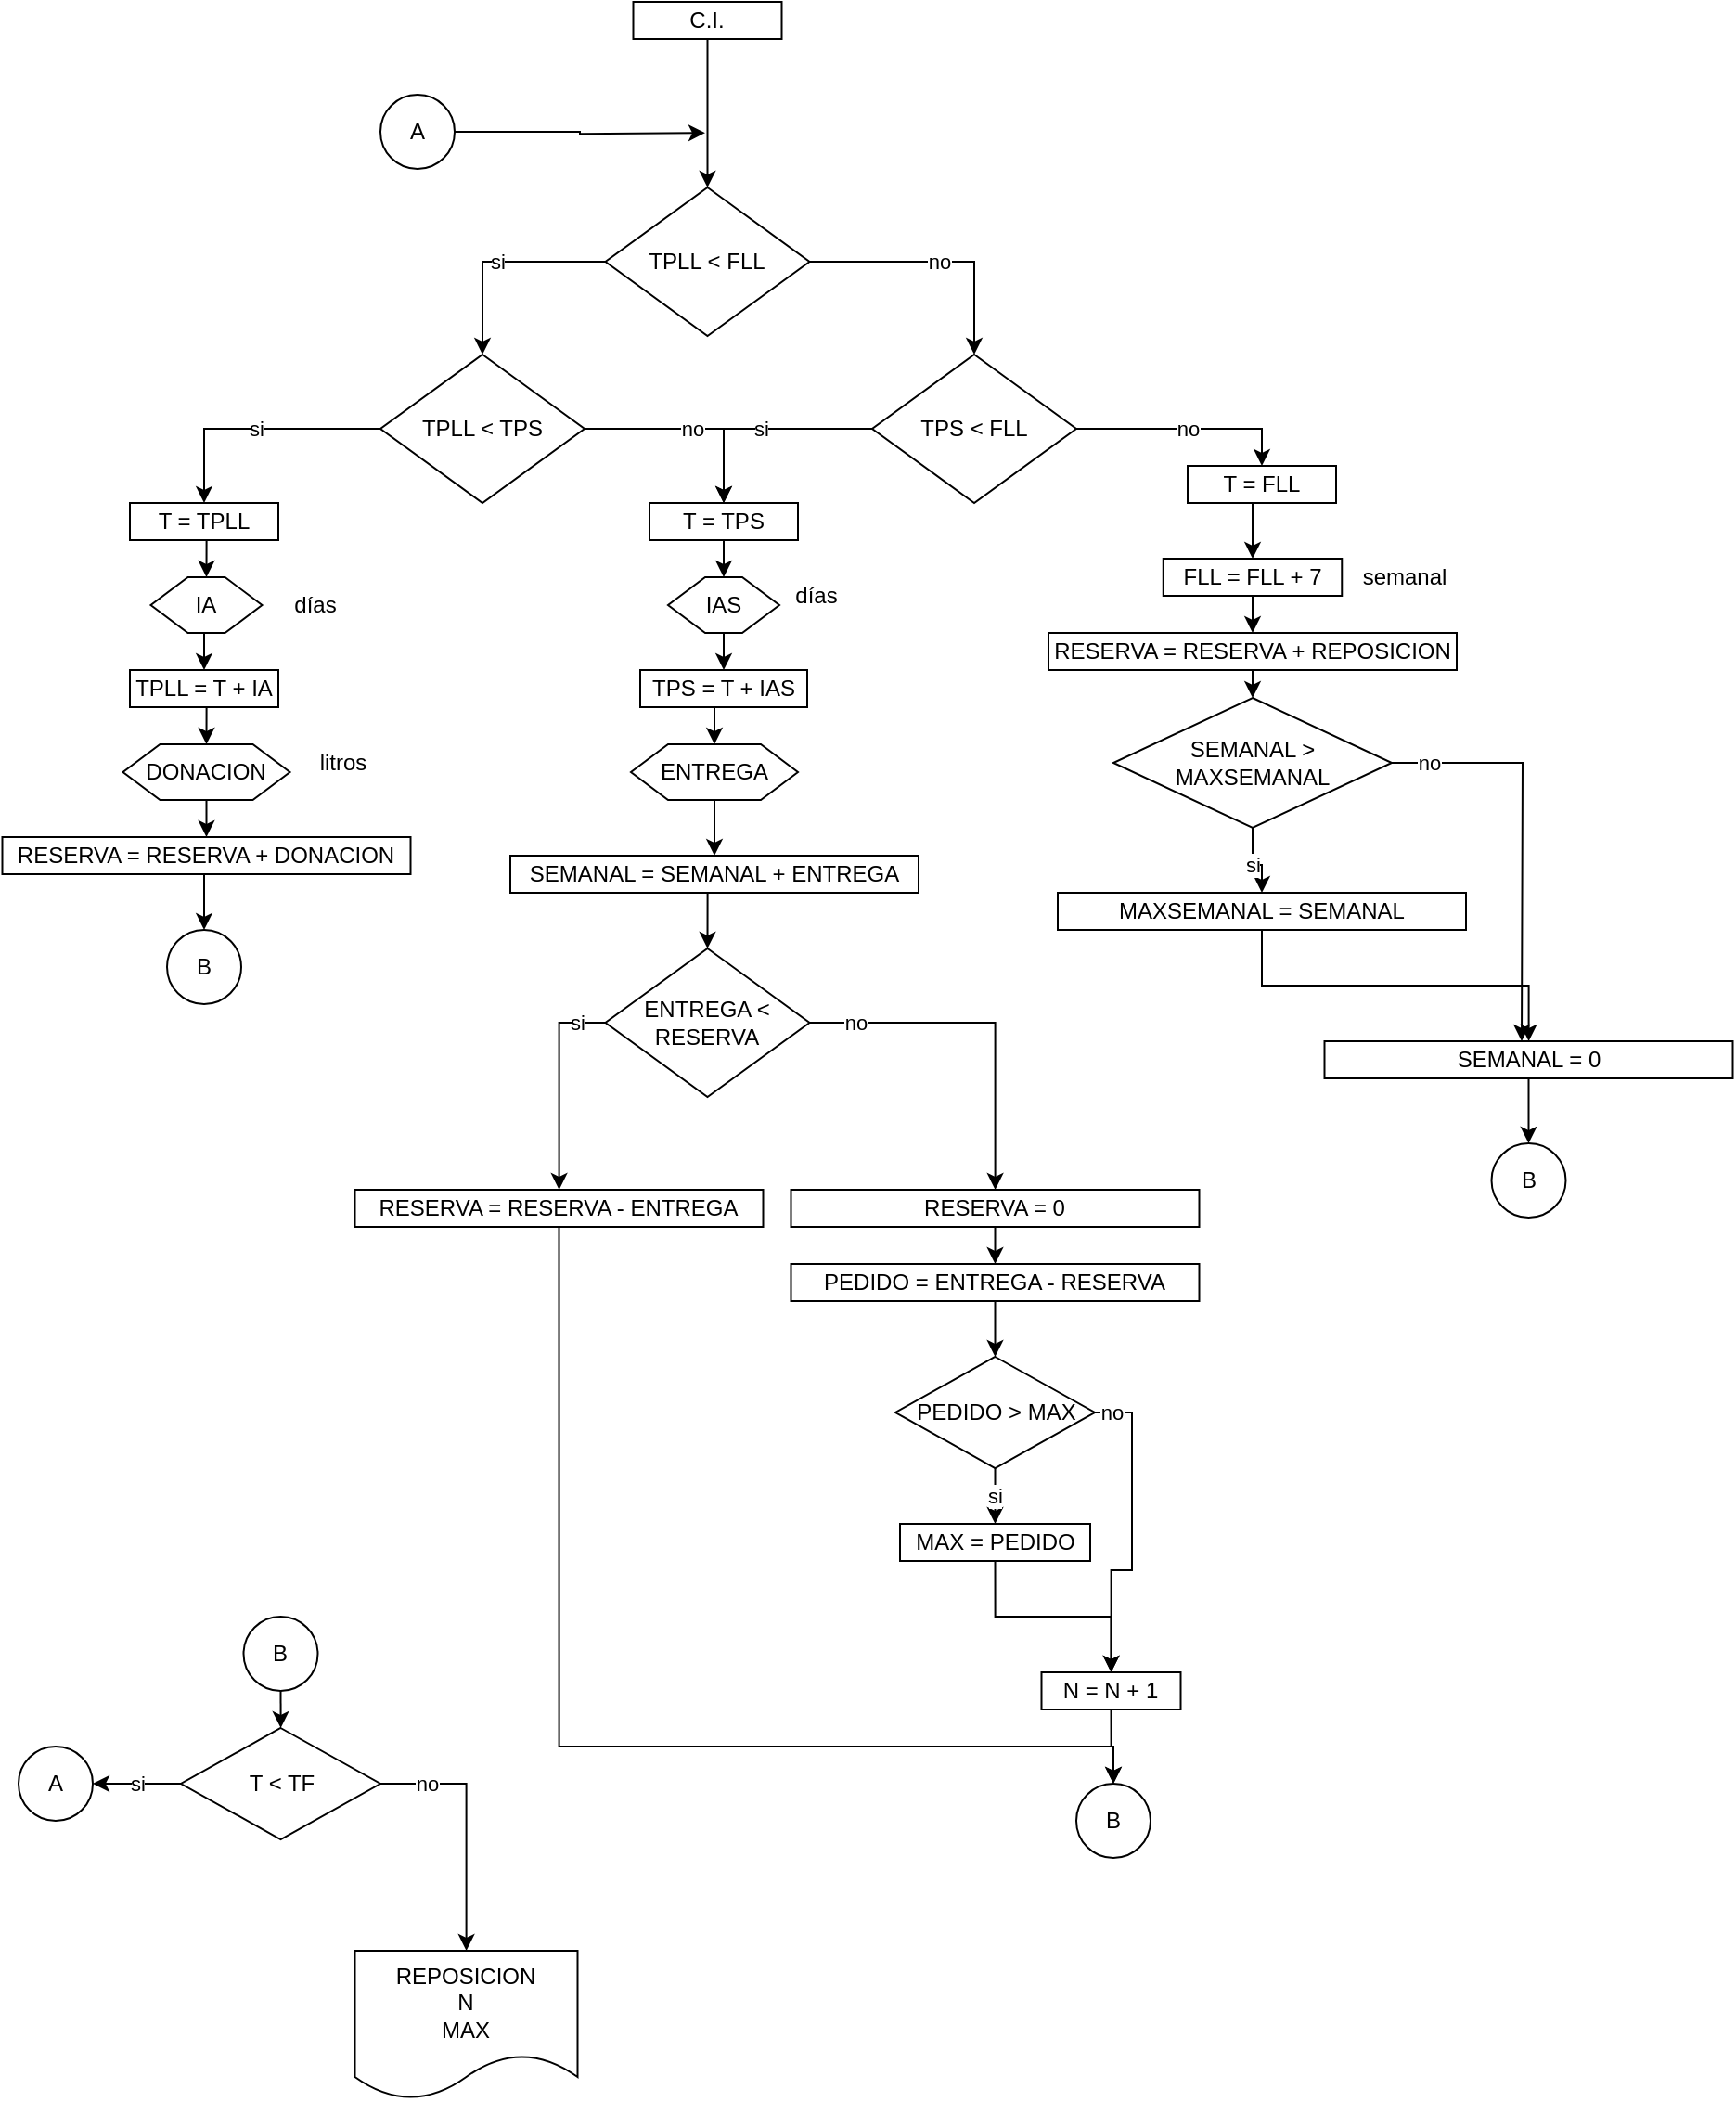 <mxfile version="14.4.4" type="google"><diagram id="nTdSKdL6n_0px3jFMvjl" name="Page-1"><mxGraphModel dx="1021" dy="1736" grid="1" gridSize="10" guides="1" tooltips="1" connect="1" arrows="1" fold="1" page="1" pageScale="1" pageWidth="827" pageHeight="1169" math="0" shadow="0"><root><mxCell id="0"/><mxCell id="1" parent="0"/><mxCell id="jrqS4mpwqXcI03yoCXhO-2" value="si" style="edgeStyle=orthogonalEdgeStyle;rounded=0;orthogonalLoop=1;jettySize=auto;html=1;exitX=0;exitY=0.5;exitDx=0;exitDy=0;entryX=0.5;entryY=0;entryDx=0;entryDy=0;" parent="1" source="jrqS4mpwqXcI03yoCXhO-4" target="jrqS4mpwqXcI03yoCXhO-8" edge="1"><mxGeometry relative="1" as="geometry"/></mxCell><mxCell id="jrqS4mpwqXcI03yoCXhO-3" value="no" style="edgeStyle=orthogonalEdgeStyle;rounded=0;orthogonalLoop=1;jettySize=auto;html=1;exitX=1;exitY=0.5;exitDx=0;exitDy=0;entryX=0.5;entryY=0;entryDx=0;entryDy=0;" parent="1" source="jrqS4mpwqXcI03yoCXhO-4" target="jrqS4mpwqXcI03yoCXhO-10" edge="1"><mxGeometry relative="1" as="geometry"/></mxCell><mxCell id="jrqS4mpwqXcI03yoCXhO-4" value="TPLL &amp;lt; TPS" style="rhombus;whiteSpace=wrap;html=1;" parent="1" vertex="1"><mxGeometry x="295" y="120" width="110" height="80" as="geometry"/></mxCell><mxCell id="jrqS4mpwqXcI03yoCXhO-5" style="edgeStyle=orthogonalEdgeStyle;rounded=0;orthogonalLoop=1;jettySize=auto;html=1;exitX=0.5;exitY=1;exitDx=0;exitDy=0;entryX=0.5;entryY=0;entryDx=0;entryDy=0;" parent="1" source="jrqS4mpwqXcI03yoCXhO-6" target="jrqS4mpwqXcI03yoCXhO-11" edge="1"><mxGeometry relative="1" as="geometry"/></mxCell><mxCell id="jrqS4mpwqXcI03yoCXhO-6" value="IA" style="shape=hexagon;perimeter=hexagonPerimeter2;whiteSpace=wrap;html=1;fixedSize=1;" parent="1" vertex="1"><mxGeometry x="171.25" y="240" width="60" height="30" as="geometry"/></mxCell><mxCell id="jrqS4mpwqXcI03yoCXhO-7" style="edgeStyle=orthogonalEdgeStyle;rounded=0;orthogonalLoop=1;jettySize=auto;html=1;exitX=0.5;exitY=1;exitDx=0;exitDy=0;entryX=0.5;entryY=0;entryDx=0;entryDy=0;" parent="1" source="jrqS4mpwqXcI03yoCXhO-8" target="jrqS4mpwqXcI03yoCXhO-6" edge="1"><mxGeometry relative="1" as="geometry"/></mxCell><mxCell id="jrqS4mpwqXcI03yoCXhO-8" value="T = TPLL" style="rounded=0;whiteSpace=wrap;html=1;" parent="1" vertex="1"><mxGeometry x="160" y="200" width="80" height="20" as="geometry"/></mxCell><mxCell id="82y3qhB3Hhbjm8mj00P0-15" style="edgeStyle=orthogonalEdgeStyle;rounded=0;orthogonalLoop=1;jettySize=auto;html=1;exitX=0.5;exitY=1;exitDx=0;exitDy=0;entryX=0.5;entryY=0;entryDx=0;entryDy=0;" edge="1" parent="1" source="jrqS4mpwqXcI03yoCXhO-10" target="82y3qhB3Hhbjm8mj00P0-4"><mxGeometry relative="1" as="geometry"/></mxCell><mxCell id="jrqS4mpwqXcI03yoCXhO-10" value="T = TPS" style="rounded=0;whiteSpace=wrap;html=1;" parent="1" vertex="1"><mxGeometry x="440" y="200" width="80" height="20" as="geometry"/></mxCell><mxCell id="82y3qhB3Hhbjm8mj00P0-13" style="edgeStyle=orthogonalEdgeStyle;rounded=0;orthogonalLoop=1;jettySize=auto;html=1;exitX=0.5;exitY=1;exitDx=0;exitDy=0;entryX=0.5;entryY=0;entryDx=0;entryDy=0;" edge="1" parent="1" source="jrqS4mpwqXcI03yoCXhO-11" target="82y3qhB3Hhbjm8mj00P0-3"><mxGeometry relative="1" as="geometry"/></mxCell><mxCell id="jrqS4mpwqXcI03yoCXhO-11" value="TPLL = T + IA" style="rounded=0;whiteSpace=wrap;html=1;" parent="1" vertex="1"><mxGeometry x="160" y="290" width="80" height="20" as="geometry"/></mxCell><mxCell id="82y3qhB3Hhbjm8mj00P0-63" style="edgeStyle=orthogonalEdgeStyle;rounded=0;orthogonalLoop=1;jettySize=auto;html=1;exitX=1;exitY=0.5;exitDx=0;exitDy=0;" edge="1" parent="1" source="jrqS4mpwqXcI03yoCXhO-14"><mxGeometry relative="1" as="geometry"><mxPoint x="470" y="0.571" as="targetPoint"/></mxGeometry></mxCell><mxCell id="jrqS4mpwqXcI03yoCXhO-14" value="A" style="ellipse;whiteSpace=wrap;html=1;aspect=fixed;" parent="1" vertex="1"><mxGeometry x="295" y="-20" width="40" height="40" as="geometry"/></mxCell><mxCell id="82y3qhB3Hhbjm8mj00P0-62" style="edgeStyle=orthogonalEdgeStyle;rounded=0;orthogonalLoop=1;jettySize=auto;html=1;exitX=0.5;exitY=1;exitDx=0;exitDy=0;entryX=0.5;entryY=0;entryDx=0;entryDy=0;" edge="1" parent="1" source="82y3qhB3Hhbjm8mj00P0-1" target="82y3qhB3Hhbjm8mj00P0-57"><mxGeometry relative="1" as="geometry"/></mxCell><mxCell id="82y3qhB3Hhbjm8mj00P0-1" value="C.I." style="rounded=0;whiteSpace=wrap;html=1;" vertex="1" parent="1"><mxGeometry x="431.25" y="-70" width="80" height="20" as="geometry"/></mxCell><mxCell id="82y3qhB3Hhbjm8mj00P0-14" style="edgeStyle=orthogonalEdgeStyle;rounded=0;orthogonalLoop=1;jettySize=auto;html=1;exitX=0.5;exitY=1;exitDx=0;exitDy=0;entryX=0.5;entryY=0;entryDx=0;entryDy=0;" edge="1" parent="1" source="82y3qhB3Hhbjm8mj00P0-3" target="82y3qhB3Hhbjm8mj00P0-6"><mxGeometry relative="1" as="geometry"/></mxCell><mxCell id="82y3qhB3Hhbjm8mj00P0-3" value="DONACION" style="shape=hexagon;perimeter=hexagonPerimeter2;whiteSpace=wrap;html=1;fixedSize=1;" vertex="1" parent="1"><mxGeometry x="156.25" y="330" width="90" height="30" as="geometry"/></mxCell><mxCell id="82y3qhB3Hhbjm8mj00P0-16" style="edgeStyle=orthogonalEdgeStyle;rounded=0;orthogonalLoop=1;jettySize=auto;html=1;exitX=0.5;exitY=1;exitDx=0;exitDy=0;entryX=0.5;entryY=0;entryDx=0;entryDy=0;" edge="1" parent="1" source="82y3qhB3Hhbjm8mj00P0-4" target="82y3qhB3Hhbjm8mj00P0-5"><mxGeometry relative="1" as="geometry"/></mxCell><mxCell id="82y3qhB3Hhbjm8mj00P0-4" value="IAS" style="shape=hexagon;perimeter=hexagonPerimeter2;whiteSpace=wrap;html=1;fixedSize=1;" vertex="1" parent="1"><mxGeometry x="450" y="240" width="60" height="30" as="geometry"/></mxCell><mxCell id="82y3qhB3Hhbjm8mj00P0-17" style="edgeStyle=orthogonalEdgeStyle;rounded=0;orthogonalLoop=1;jettySize=auto;html=1;exitX=0.5;exitY=1;exitDx=0;exitDy=0;entryX=0.5;entryY=0;entryDx=0;entryDy=0;" edge="1" parent="1" source="82y3qhB3Hhbjm8mj00P0-5" target="82y3qhB3Hhbjm8mj00P0-8"><mxGeometry relative="1" as="geometry"/></mxCell><mxCell id="82y3qhB3Hhbjm8mj00P0-5" value="TPS = T + IAS" style="rounded=0;whiteSpace=wrap;html=1;" vertex="1" parent="1"><mxGeometry x="435" y="290" width="90" height="20" as="geometry"/></mxCell><mxCell id="82y3qhB3Hhbjm8mj00P0-67" style="edgeStyle=orthogonalEdgeStyle;rounded=0;orthogonalLoop=1;jettySize=auto;html=1;exitX=0.5;exitY=1;exitDx=0;exitDy=0;entryX=0.5;entryY=0;entryDx=0;entryDy=0;" edge="1" parent="1" source="82y3qhB3Hhbjm8mj00P0-6" target="82y3qhB3Hhbjm8mj00P0-64"><mxGeometry relative="1" as="geometry"/></mxCell><mxCell id="82y3qhB3Hhbjm8mj00P0-6" value="RESERVA = RESERVA + DONACION" style="rounded=0;whiteSpace=wrap;html=1;" vertex="1" parent="1"><mxGeometry x="91.25" y="380" width="220" height="20" as="geometry"/></mxCell><mxCell id="82y3qhB3Hhbjm8mj00P0-69" style="edgeStyle=orthogonalEdgeStyle;rounded=0;orthogonalLoop=1;jettySize=auto;html=1;exitX=0.5;exitY=1;exitDx=0;exitDy=0;" edge="1" parent="1" source="82y3qhB3Hhbjm8mj00P0-7"><mxGeometry relative="1" as="geometry"><mxPoint x="690" y="890" as="targetPoint"/><Array as="points"><mxPoint x="391" y="870"/><mxPoint x="690" y="870"/></Array></mxGeometry></mxCell><mxCell id="82y3qhB3Hhbjm8mj00P0-7" value="RESERVA = RESERVA - ENTREGA" style="rounded=0;whiteSpace=wrap;html=1;" vertex="1" parent="1"><mxGeometry x="281.25" y="570" width="220" height="20" as="geometry"/></mxCell><mxCell id="82y3qhB3Hhbjm8mj00P0-38" style="edgeStyle=orthogonalEdgeStyle;rounded=0;orthogonalLoop=1;jettySize=auto;html=1;exitX=0.5;exitY=1;exitDx=0;exitDy=0;entryX=0.5;entryY=0;entryDx=0;entryDy=0;" edge="1" parent="1" source="82y3qhB3Hhbjm8mj00P0-8" target="82y3qhB3Hhbjm8mj00P0-36"><mxGeometry relative="1" as="geometry"/></mxCell><mxCell id="82y3qhB3Hhbjm8mj00P0-8" value="ENTREGA" style="shape=hexagon;perimeter=hexagonPerimeter2;whiteSpace=wrap;html=1;fixedSize=1;" vertex="1" parent="1"><mxGeometry x="430" y="330" width="90" height="30" as="geometry"/></mxCell><mxCell id="82y3qhB3Hhbjm8mj00P0-10" value="si" style="edgeStyle=orthogonalEdgeStyle;rounded=0;orthogonalLoop=1;jettySize=auto;html=1;exitX=0;exitY=0.5;exitDx=0;exitDy=0;" edge="1" parent="1" source="82y3qhB3Hhbjm8mj00P0-9" target="82y3qhB3Hhbjm8mj00P0-7"><mxGeometry x="-0.739" relative="1" as="geometry"><mxPoint as="offset"/></mxGeometry></mxCell><mxCell id="82y3qhB3Hhbjm8mj00P0-12" value="no" style="edgeStyle=orthogonalEdgeStyle;rounded=0;orthogonalLoop=1;jettySize=auto;html=1;exitX=1;exitY=0.5;exitDx=0;exitDy=0;" edge="1" parent="1" source="82y3qhB3Hhbjm8mj00P0-9" target="82y3qhB3Hhbjm8mj00P0-11"><mxGeometry x="-0.737" relative="1" as="geometry"><mxPoint as="offset"/></mxGeometry></mxCell><mxCell id="82y3qhB3Hhbjm8mj00P0-9" value="ENTREGA &amp;lt; RESERVA" style="rhombus;whiteSpace=wrap;html=1;" vertex="1" parent="1"><mxGeometry x="416.25" y="440" width="110" height="80" as="geometry"/></mxCell><mxCell id="82y3qhB3Hhbjm8mj00P0-20" style="edgeStyle=orthogonalEdgeStyle;rounded=0;orthogonalLoop=1;jettySize=auto;html=1;exitX=0.5;exitY=1;exitDx=0;exitDy=0;entryX=0.5;entryY=0;entryDx=0;entryDy=0;" edge="1" parent="1" source="82y3qhB3Hhbjm8mj00P0-11" target="82y3qhB3Hhbjm8mj00P0-19"><mxGeometry relative="1" as="geometry"/></mxCell><mxCell id="82y3qhB3Hhbjm8mj00P0-11" value="RESERVA = 0" style="rounded=0;whiteSpace=wrap;html=1;" vertex="1" parent="1"><mxGeometry x="516.25" y="570" width="220" height="20" as="geometry"/></mxCell><mxCell id="82y3qhB3Hhbjm8mj00P0-25" style="edgeStyle=orthogonalEdgeStyle;rounded=0;orthogonalLoop=1;jettySize=auto;html=1;exitX=0.5;exitY=1;exitDx=0;exitDy=0;entryX=0.5;entryY=0;entryDx=0;entryDy=0;" edge="1" parent="1" source="82y3qhB3Hhbjm8mj00P0-19" target="82y3qhB3Hhbjm8mj00P0-23"><mxGeometry relative="1" as="geometry"/></mxCell><mxCell id="82y3qhB3Hhbjm8mj00P0-19" value="PEDIDO = ENTREGA - RESERVA" style="rounded=0;whiteSpace=wrap;html=1;" vertex="1" parent="1"><mxGeometry x="516.25" y="610" width="220" height="20" as="geometry"/></mxCell><mxCell id="82y3qhB3Hhbjm8mj00P0-68" style="edgeStyle=orthogonalEdgeStyle;rounded=0;orthogonalLoop=1;jettySize=auto;html=1;exitX=0.5;exitY=1;exitDx=0;exitDy=0;entryX=0.5;entryY=0;entryDx=0;entryDy=0;" edge="1" parent="1" source="82y3qhB3Hhbjm8mj00P0-21" target="82y3qhB3Hhbjm8mj00P0-66"><mxGeometry relative="1" as="geometry"/></mxCell><mxCell id="82y3qhB3Hhbjm8mj00P0-21" value="N = N + 1" style="rounded=0;whiteSpace=wrap;html=1;" vertex="1" parent="1"><mxGeometry x="651.25" y="830" width="75" height="20" as="geometry"/></mxCell><mxCell id="82y3qhB3Hhbjm8mj00P0-26" value="si" style="edgeStyle=orthogonalEdgeStyle;rounded=0;orthogonalLoop=1;jettySize=auto;html=1;exitX=0.5;exitY=1;exitDx=0;exitDy=0;entryX=0.5;entryY=0;entryDx=0;entryDy=0;" edge="1" parent="1" source="82y3qhB3Hhbjm8mj00P0-23" target="82y3qhB3Hhbjm8mj00P0-24"><mxGeometry relative="1" as="geometry"/></mxCell><mxCell id="82y3qhB3Hhbjm8mj00P0-28" value="no" style="edgeStyle=orthogonalEdgeStyle;rounded=0;orthogonalLoop=1;jettySize=auto;html=1;exitX=1;exitY=0.5;exitDx=0;exitDy=0;" edge="1" parent="1" source="82y3qhB3Hhbjm8mj00P0-23" target="82y3qhB3Hhbjm8mj00P0-21"><mxGeometry x="-0.898" relative="1" as="geometry"><mxPoint as="offset"/></mxGeometry></mxCell><mxCell id="82y3qhB3Hhbjm8mj00P0-23" value="PEDIDO &amp;gt; MAX" style="rhombus;whiteSpace=wrap;html=1;" vertex="1" parent="1"><mxGeometry x="572.5" y="660" width="107.5" height="60" as="geometry"/></mxCell><mxCell id="82y3qhB3Hhbjm8mj00P0-27" style="edgeStyle=orthogonalEdgeStyle;rounded=0;orthogonalLoop=1;jettySize=auto;html=1;exitX=0.5;exitY=1;exitDx=0;exitDy=0;" edge="1" parent="1" source="82y3qhB3Hhbjm8mj00P0-24" target="82y3qhB3Hhbjm8mj00P0-21"><mxGeometry relative="1" as="geometry"/></mxCell><mxCell id="82y3qhB3Hhbjm8mj00P0-24" value="MAX = PEDIDO" style="rounded=0;whiteSpace=wrap;html=1;" vertex="1" parent="1"><mxGeometry x="575" y="750" width="102.5" height="20" as="geometry"/></mxCell><mxCell id="82y3qhB3Hhbjm8mj00P0-29" value="litros" style="text;html=1;strokeColor=none;fillColor=none;align=center;verticalAlign=middle;whiteSpace=wrap;rounded=0;" vertex="1" parent="1"><mxGeometry x="255" y="330" width="40" height="20" as="geometry"/></mxCell><mxCell id="82y3qhB3Hhbjm8mj00P0-47" style="edgeStyle=orthogonalEdgeStyle;rounded=0;orthogonalLoop=1;jettySize=auto;html=1;exitX=0.5;exitY=1;exitDx=0;exitDy=0;entryX=0.5;entryY=0;entryDx=0;entryDy=0;" edge="1" parent="1" source="82y3qhB3Hhbjm8mj00P0-30" target="82y3qhB3Hhbjm8mj00P0-33"><mxGeometry relative="1" as="geometry"/></mxCell><mxCell id="82y3qhB3Hhbjm8mj00P0-30" value="FLL = FLL + 7" style="rounded=0;whiteSpace=wrap;html=1;" vertex="1" parent="1"><mxGeometry x="716.88" y="230" width="96.25" height="20" as="geometry"/></mxCell><mxCell id="82y3qhB3Hhbjm8mj00P0-31" value="semanal" style="text;html=1;strokeColor=none;fillColor=none;align=center;verticalAlign=middle;whiteSpace=wrap;rounded=0;" vertex="1" parent="1"><mxGeometry x="827" y="230" width="40" height="20" as="geometry"/></mxCell><mxCell id="82y3qhB3Hhbjm8mj00P0-46" style="edgeStyle=orthogonalEdgeStyle;rounded=0;orthogonalLoop=1;jettySize=auto;html=1;exitX=0.5;exitY=1;exitDx=0;exitDy=0;entryX=0.5;entryY=0;entryDx=0;entryDy=0;" edge="1" parent="1" source="82y3qhB3Hhbjm8mj00P0-32" target="82y3qhB3Hhbjm8mj00P0-30"><mxGeometry relative="1" as="geometry"/></mxCell><mxCell id="82y3qhB3Hhbjm8mj00P0-32" value="T = FLL" style="rounded=0;whiteSpace=wrap;html=1;" vertex="1" parent="1"><mxGeometry x="730" y="180" width="80" height="20" as="geometry"/></mxCell><mxCell id="82y3qhB3Hhbjm8mj00P0-48" style="edgeStyle=orthogonalEdgeStyle;rounded=0;orthogonalLoop=1;jettySize=auto;html=1;exitX=0.5;exitY=1;exitDx=0;exitDy=0;entryX=0.5;entryY=0;entryDx=0;entryDy=0;" edge="1" parent="1" source="82y3qhB3Hhbjm8mj00P0-33" target="82y3qhB3Hhbjm8mj00P0-41"><mxGeometry relative="1" as="geometry"/></mxCell><mxCell id="82y3qhB3Hhbjm8mj00P0-33" value="RESERVA = RESERVA + REPOSICION" style="rounded=0;whiteSpace=wrap;html=1;" vertex="1" parent="1"><mxGeometry x="655" y="270" width="220" height="20" as="geometry"/></mxCell><mxCell id="82y3qhB3Hhbjm8mj00P0-34" value="días" style="text;html=1;strokeColor=none;fillColor=none;align=center;verticalAlign=middle;whiteSpace=wrap;rounded=0;" vertex="1" parent="1"><mxGeometry x="240" y="245" width="40" height="20" as="geometry"/></mxCell><mxCell id="82y3qhB3Hhbjm8mj00P0-35" value="días" style="text;html=1;strokeColor=none;fillColor=none;align=center;verticalAlign=middle;whiteSpace=wrap;rounded=0;" vertex="1" parent="1"><mxGeometry x="510" y="240" width="40" height="20" as="geometry"/></mxCell><mxCell id="82y3qhB3Hhbjm8mj00P0-39" style="edgeStyle=orthogonalEdgeStyle;rounded=0;orthogonalLoop=1;jettySize=auto;html=1;exitX=0.5;exitY=1;exitDx=0;exitDy=0;entryX=0.5;entryY=0;entryDx=0;entryDy=0;" edge="1" parent="1" source="82y3qhB3Hhbjm8mj00P0-36" target="82y3qhB3Hhbjm8mj00P0-9"><mxGeometry relative="1" as="geometry"/></mxCell><mxCell id="82y3qhB3Hhbjm8mj00P0-36" value="SEMANAL = SEMANAL + ENTREGA" style="rounded=0;whiteSpace=wrap;html=1;" vertex="1" parent="1"><mxGeometry x="365" y="390" width="220" height="20" as="geometry"/></mxCell><mxCell id="82y3qhB3Hhbjm8mj00P0-70" style="edgeStyle=orthogonalEdgeStyle;rounded=0;orthogonalLoop=1;jettySize=auto;html=1;exitX=0.5;exitY=1;exitDx=0;exitDy=0;entryX=0.5;entryY=0;entryDx=0;entryDy=0;" edge="1" parent="1" source="82y3qhB3Hhbjm8mj00P0-37" target="82y3qhB3Hhbjm8mj00P0-65"><mxGeometry relative="1" as="geometry"/></mxCell><mxCell id="82y3qhB3Hhbjm8mj00P0-37" value="SEMANAL = 0" style="rounded=0;whiteSpace=wrap;html=1;" vertex="1" parent="1"><mxGeometry x="803.75" y="490" width="220" height="20" as="geometry"/></mxCell><mxCell id="82y3qhB3Hhbjm8mj00P0-49" value="si" style="edgeStyle=orthogonalEdgeStyle;rounded=0;orthogonalLoop=1;jettySize=auto;html=1;exitX=0.5;exitY=1;exitDx=0;exitDy=0;" edge="1" parent="1" source="82y3qhB3Hhbjm8mj00P0-41" target="82y3qhB3Hhbjm8mj00P0-42"><mxGeometry relative="1" as="geometry"/></mxCell><mxCell id="82y3qhB3Hhbjm8mj00P0-51" value="no" style="edgeStyle=orthogonalEdgeStyle;rounded=0;orthogonalLoop=1;jettySize=auto;html=1;exitX=1;exitY=0.5;exitDx=0;exitDy=0;" edge="1" parent="1" source="82y3qhB3Hhbjm8mj00P0-41"><mxGeometry x="-0.818" relative="1" as="geometry"><mxPoint x="910" y="490" as="targetPoint"/><mxPoint as="offset"/></mxGeometry></mxCell><mxCell id="82y3qhB3Hhbjm8mj00P0-41" value="SEMANAL &amp;gt; MAXSEMANAL" style="rhombus;whiteSpace=wrap;html=1;" vertex="1" parent="1"><mxGeometry x="690" y="305" width="150" height="70" as="geometry"/></mxCell><mxCell id="82y3qhB3Hhbjm8mj00P0-50" style="edgeStyle=orthogonalEdgeStyle;rounded=0;orthogonalLoop=1;jettySize=auto;html=1;exitX=0.5;exitY=1;exitDx=0;exitDy=0;" edge="1" parent="1" source="82y3qhB3Hhbjm8mj00P0-42" target="82y3qhB3Hhbjm8mj00P0-37"><mxGeometry relative="1" as="geometry"/></mxCell><mxCell id="82y3qhB3Hhbjm8mj00P0-42" value="MAXSEMANAL = SEMANAL" style="rounded=0;whiteSpace=wrap;html=1;" vertex="1" parent="1"><mxGeometry x="660" y="410" width="220" height="20" as="geometry"/></mxCell><mxCell id="82y3qhB3Hhbjm8mj00P0-55" value="si" style="edgeStyle=orthogonalEdgeStyle;rounded=0;orthogonalLoop=1;jettySize=auto;html=1;exitX=0;exitY=0.5;exitDx=0;exitDy=0;entryX=0.5;entryY=0;entryDx=0;entryDy=0;" edge="1" parent="1" source="82y3qhB3Hhbjm8mj00P0-54" target="jrqS4mpwqXcI03yoCXhO-10"><mxGeometry relative="1" as="geometry"/></mxCell><mxCell id="82y3qhB3Hhbjm8mj00P0-56" value="no" style="edgeStyle=orthogonalEdgeStyle;rounded=0;orthogonalLoop=1;jettySize=auto;html=1;exitX=1;exitY=0.5;exitDx=0;exitDy=0;entryX=0.5;entryY=0;entryDx=0;entryDy=0;" edge="1" parent="1" source="82y3qhB3Hhbjm8mj00P0-54" target="82y3qhB3Hhbjm8mj00P0-32"><mxGeometry relative="1" as="geometry"/></mxCell><mxCell id="82y3qhB3Hhbjm8mj00P0-54" value="TPS &amp;lt; FLL" style="rhombus;whiteSpace=wrap;html=1;" vertex="1" parent="1"><mxGeometry x="560" y="120" width="110" height="80" as="geometry"/></mxCell><mxCell id="82y3qhB3Hhbjm8mj00P0-58" value="si" style="edgeStyle=orthogonalEdgeStyle;rounded=0;orthogonalLoop=1;jettySize=auto;html=1;exitX=0;exitY=0.5;exitDx=0;exitDy=0;entryX=0.5;entryY=0;entryDx=0;entryDy=0;" edge="1" parent="1" source="82y3qhB3Hhbjm8mj00P0-57" target="jrqS4mpwqXcI03yoCXhO-4"><mxGeometry relative="1" as="geometry"/></mxCell><mxCell id="82y3qhB3Hhbjm8mj00P0-59" value="no" style="edgeStyle=orthogonalEdgeStyle;rounded=0;orthogonalLoop=1;jettySize=auto;html=1;exitX=1;exitY=0.5;exitDx=0;exitDy=0;entryX=0.5;entryY=0;entryDx=0;entryDy=0;" edge="1" parent="1" source="82y3qhB3Hhbjm8mj00P0-57" target="82y3qhB3Hhbjm8mj00P0-54"><mxGeometry relative="1" as="geometry"/></mxCell><mxCell id="82y3qhB3Hhbjm8mj00P0-57" value="TPLL &amp;lt; FLL" style="rhombus;whiteSpace=wrap;html=1;" vertex="1" parent="1"><mxGeometry x="416.25" y="30" width="110" height="80" as="geometry"/></mxCell><mxCell id="82y3qhB3Hhbjm8mj00P0-64" value="B" style="ellipse;whiteSpace=wrap;html=1;aspect=fixed;" vertex="1" parent="1"><mxGeometry x="180" y="430" width="40" height="40" as="geometry"/></mxCell><mxCell id="82y3qhB3Hhbjm8mj00P0-65" value="B" style="ellipse;whiteSpace=wrap;html=1;aspect=fixed;" vertex="1" parent="1"><mxGeometry x="893.75" y="545" width="40" height="40" as="geometry"/></mxCell><mxCell id="82y3qhB3Hhbjm8mj00P0-66" value="B" style="ellipse;whiteSpace=wrap;html=1;aspect=fixed;" vertex="1" parent="1"><mxGeometry x="670" y="890" width="40" height="40" as="geometry"/></mxCell><mxCell id="82y3qhB3Hhbjm8mj00P0-75" style="edgeStyle=orthogonalEdgeStyle;rounded=0;orthogonalLoop=1;jettySize=auto;html=1;exitX=0.5;exitY=1;exitDx=0;exitDy=0;" edge="1" parent="1" source="82y3qhB3Hhbjm8mj00P0-71" target="82y3qhB3Hhbjm8mj00P0-72"><mxGeometry relative="1" as="geometry"/></mxCell><mxCell id="82y3qhB3Hhbjm8mj00P0-71" value="B" style="ellipse;whiteSpace=wrap;html=1;aspect=fixed;" vertex="1" parent="1"><mxGeometry x="221.25" y="800" width="40" height="40" as="geometry"/></mxCell><mxCell id="82y3qhB3Hhbjm8mj00P0-74" value="si" style="edgeStyle=orthogonalEdgeStyle;rounded=0;orthogonalLoop=1;jettySize=auto;html=1;exitX=0;exitY=0.5;exitDx=0;exitDy=0;entryX=1;entryY=0.5;entryDx=0;entryDy=0;" edge="1" parent="1" source="82y3qhB3Hhbjm8mj00P0-72" target="82y3qhB3Hhbjm8mj00P0-73"><mxGeometry relative="1" as="geometry"/></mxCell><mxCell id="82y3qhB3Hhbjm8mj00P0-77" value="no" style="edgeStyle=orthogonalEdgeStyle;rounded=0;orthogonalLoop=1;jettySize=auto;html=1;exitX=1;exitY=0.5;exitDx=0;exitDy=0;" edge="1" parent="1" source="82y3qhB3Hhbjm8mj00P0-72" target="82y3qhB3Hhbjm8mj00P0-76"><mxGeometry x="-0.633" relative="1" as="geometry"><mxPoint as="offset"/></mxGeometry></mxCell><mxCell id="82y3qhB3Hhbjm8mj00P0-72" value="T &amp;lt; TF" style="rhombus;whiteSpace=wrap;html=1;" vertex="1" parent="1"><mxGeometry x="187.5" y="860" width="107.5" height="60" as="geometry"/></mxCell><mxCell id="82y3qhB3Hhbjm8mj00P0-73" value="A" style="ellipse;whiteSpace=wrap;html=1;aspect=fixed;" vertex="1" parent="1"><mxGeometry x="100" y="870" width="40" height="40" as="geometry"/></mxCell><mxCell id="82y3qhB3Hhbjm8mj00P0-76" value="REPOSICION&lt;br&gt;N&lt;br&gt;MAX" style="shape=document;whiteSpace=wrap;html=1;boundedLbl=1;" vertex="1" parent="1"><mxGeometry x="281.25" y="980" width="120" height="80" as="geometry"/></mxCell></root></mxGraphModel></diagram></mxfile>